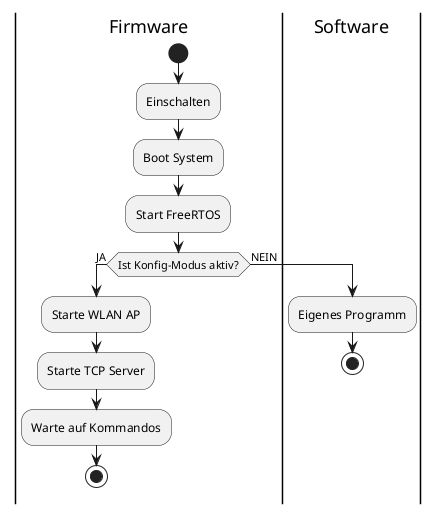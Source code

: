 @startuml
skinparam defaultTextAlignment center

|Firmware|
start
:Einschalten;
:Boot System;
:Start FreeRTOS;

if (Ist Konfig-Modus aktiv?) then (JA)
    |Firmware|
    :Starte WLAN AP;
    :Starte TCP Server;
    :Warte auf Kommandos;
    stop
else(NEIN)
    |Software|
    :Eigenes Programm;
    stop
endif

@enduml
